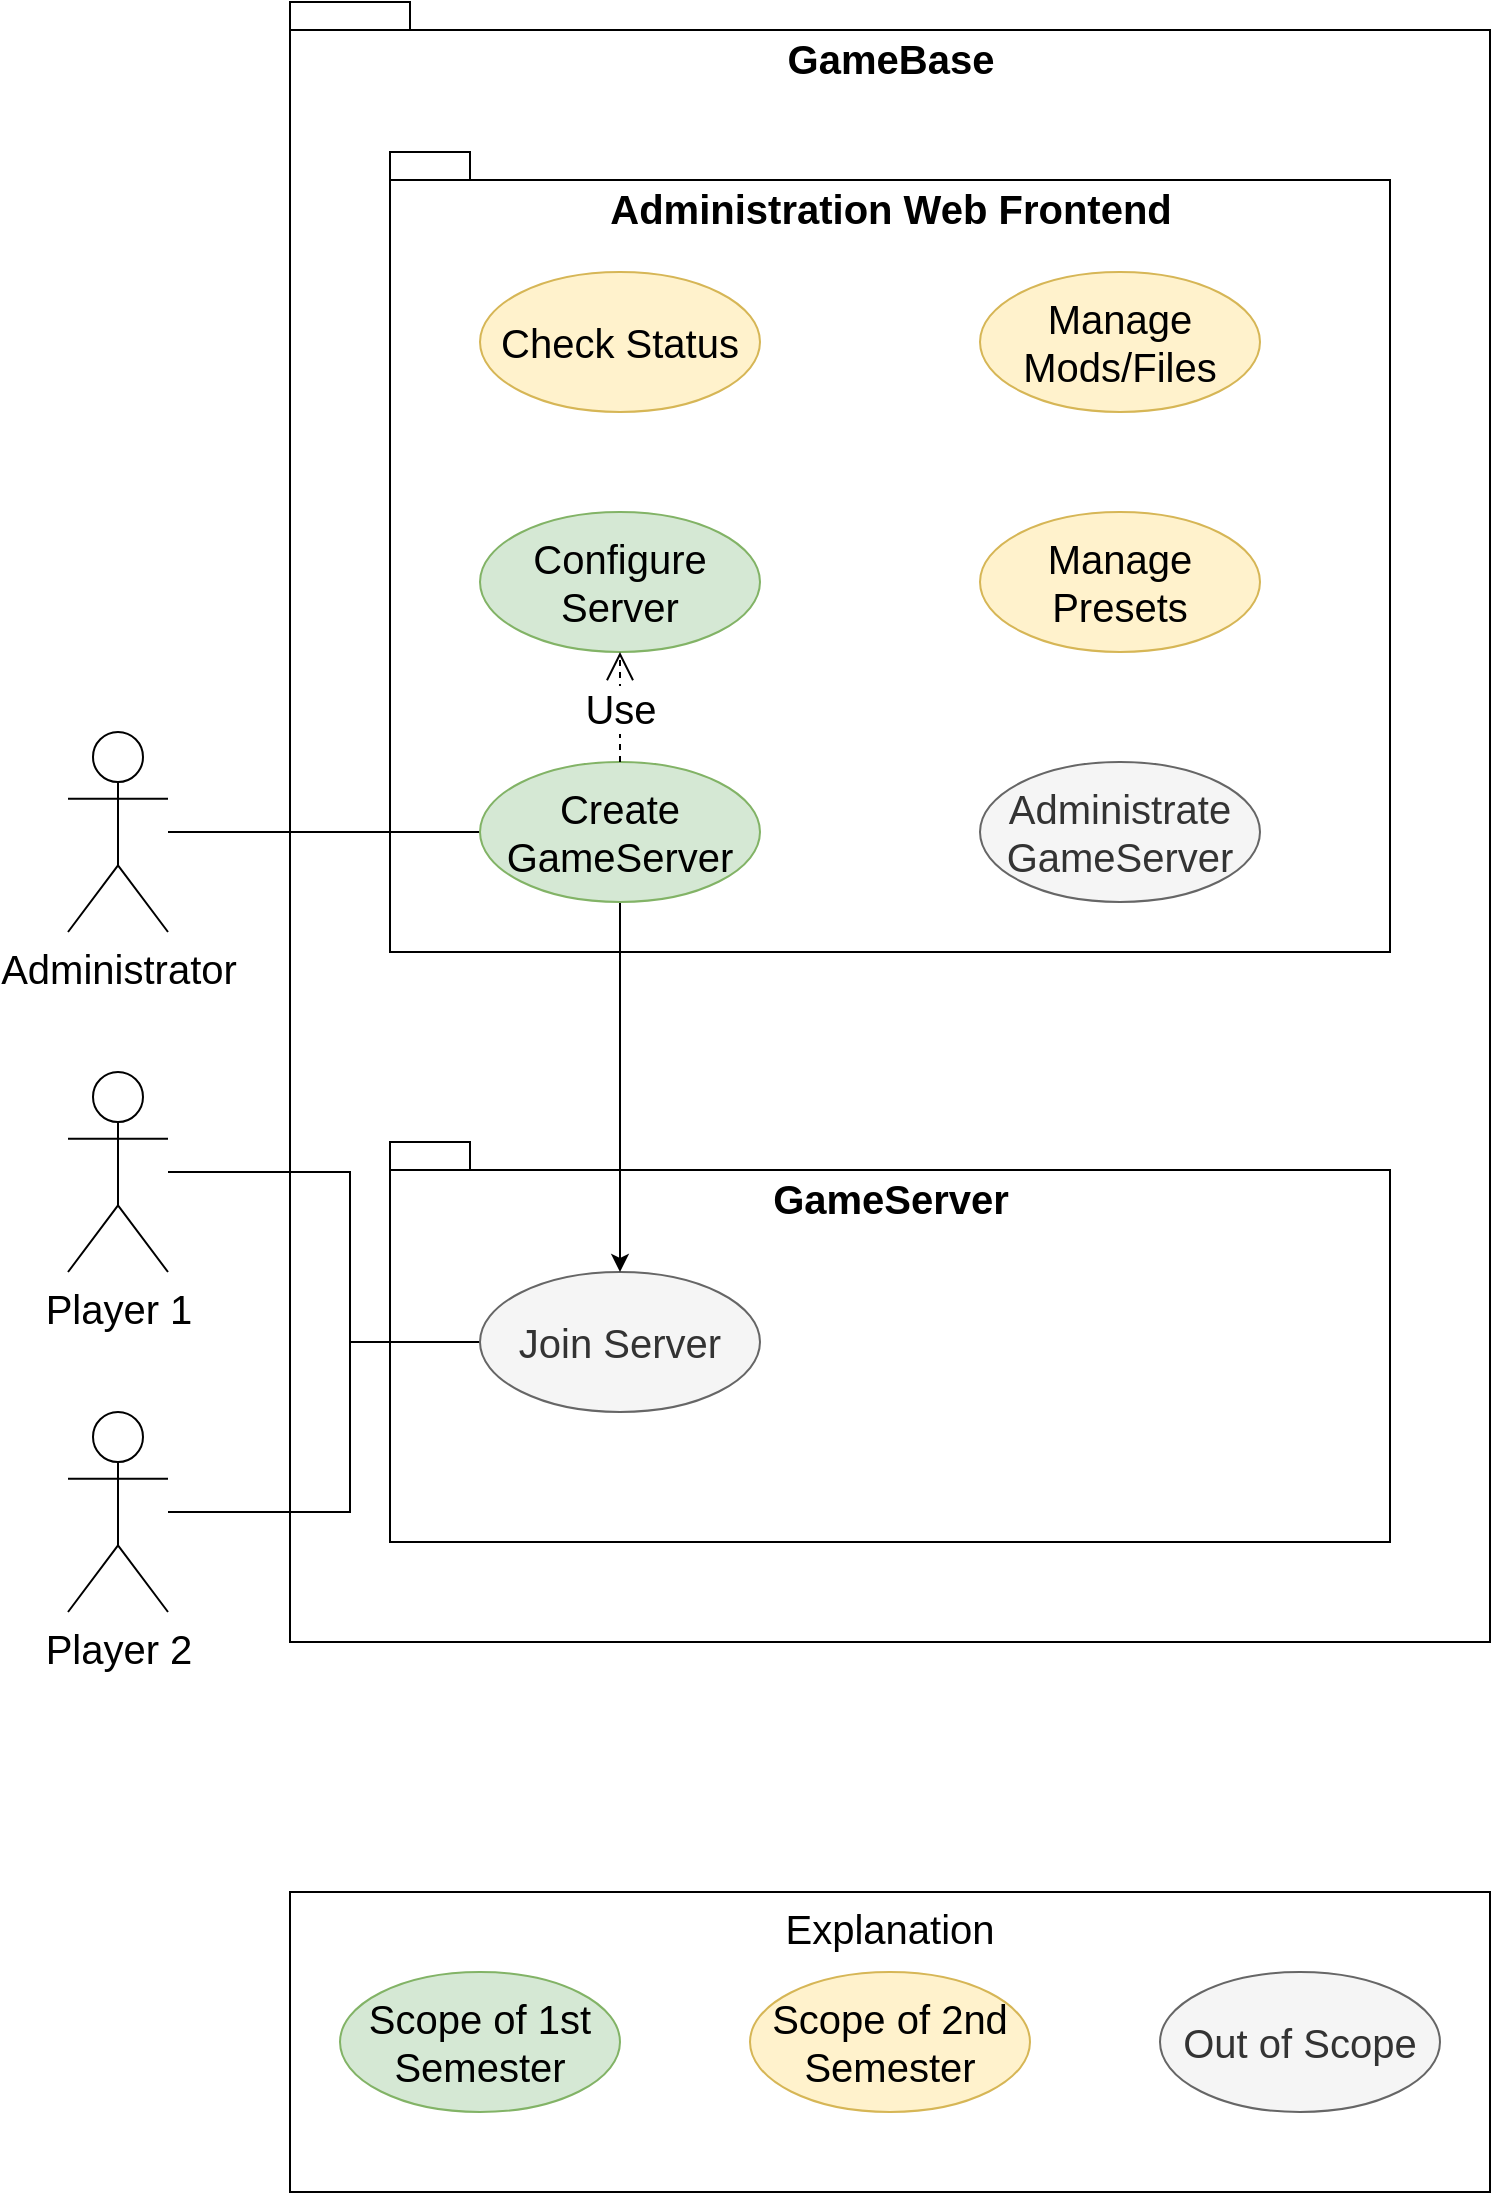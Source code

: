 <mxfile version="12.1.3" type="device" pages="1"><diagram name="Page-1" id="b5b7bab2-c9e2-2cf4-8b2a-24fd1a2a6d21"><mxGraphModel dx="2907" dy="1103" grid="1" gridSize="15" guides="1" tooltips="1" connect="1" arrows="1" fold="1" page="1" pageScale="1" pageWidth="827" pageHeight="1169" background="#ffffff" math="0" shadow="0"><root><mxCell id="0"/><mxCell id="1" parent="0"/><mxCell id="aMtUGewFgZfIobsJGwsP-12" value="GameBase" style="shape=folder;fontStyle=1;spacingTop=10;tabWidth=40;tabHeight=14;tabPosition=left;html=1;horizontal=1;verticalAlign=top;fontSize=20;" vertex="1" parent="1"><mxGeometry x="-660" y="45" width="600" height="820" as="geometry"/></mxCell><mxCell id="aMtUGewFgZfIobsJGwsP-14" value="GameServer" style="shape=folder;fontStyle=1;spacingTop=10;tabWidth=40;tabHeight=14;tabPosition=left;html=1;horizontal=1;verticalAlign=top;fontSize=20;" vertex="1" parent="1"><mxGeometry x="-610" y="615" width="500" height="200" as="geometry"/></mxCell><mxCell id="aMtUGewFgZfIobsJGwsP-13" value="Administration Web Frontend" style="shape=folder;fontStyle=1;spacingTop=10;tabWidth=40;tabHeight=14;tabPosition=left;html=1;horizontal=1;verticalAlign=top;fontSize=20;" vertex="1" parent="1"><mxGeometry x="-610" y="120" width="500" height="400" as="geometry"/></mxCell><mxCell id="aMtUGewFgZfIobsJGwsP-36" style="edgeStyle=orthogonalEdgeStyle;rounded=0;orthogonalLoop=1;jettySize=auto;html=1;entryX=0;entryY=0.5;entryDx=0;entryDy=0;endArrow=none;endFill=0;fontSize=20;" edge="1" parent="1" source="aMtUGewFgZfIobsJGwsP-1" target="aMtUGewFgZfIobsJGwsP-18"><mxGeometry relative="1" as="geometry"/></mxCell><mxCell id="aMtUGewFgZfIobsJGwsP-1" value="&lt;font style=&quot;font-size: 20px&quot;&gt;Administrator&lt;/font&gt;" style="shape=umlActor;verticalLabelPosition=bottom;labelBackgroundColor=#ffffff;verticalAlign=top;html=1;align=center;" vertex="1" parent="1"><mxGeometry x="-771" y="410" width="50" height="100" as="geometry"/></mxCell><mxCell id="aMtUGewFgZfIobsJGwsP-34" style="edgeStyle=orthogonalEdgeStyle;rounded=0;orthogonalLoop=1;jettySize=auto;html=1;entryX=0;entryY=0.5;entryDx=0;entryDy=0;endArrow=none;endFill=0;fontSize=20;" edge="1" parent="1" source="aMtUGewFgZfIobsJGwsP-7" target="aMtUGewFgZfIobsJGwsP-17"><mxGeometry relative="1" as="geometry"><mxPoint x="-565" y="470.643" as="targetPoint"/><Array as="points"><mxPoint x="-630" y="630"/><mxPoint x="-630" y="715"/></Array></mxGeometry></mxCell><mxCell id="aMtUGewFgZfIobsJGwsP-7" value="&lt;font style=&quot;font-size: 20px&quot;&gt;Player 1&lt;/font&gt;" style="shape=umlActor;verticalLabelPosition=bottom;labelBackgroundColor=#ffffff;verticalAlign=top;html=1;" vertex="1" parent="1"><mxGeometry x="-771" y="580" width="50" height="100" as="geometry"/></mxCell><mxCell id="aMtUGewFgZfIobsJGwsP-32" style="edgeStyle=orthogonalEdgeStyle;rounded=0;orthogonalLoop=1;jettySize=auto;html=1;entryX=0;entryY=0.5;entryDx=0;entryDy=0;fontSize=20;endArrow=none;endFill=0;" edge="1" parent="1" source="aMtUGewFgZfIobsJGwsP-26" target="aMtUGewFgZfIobsJGwsP-17"><mxGeometry relative="1" as="geometry"><Array as="points"><mxPoint x="-630" y="800"/><mxPoint x="-630" y="715"/></Array></mxGeometry></mxCell><mxCell id="aMtUGewFgZfIobsJGwsP-26" value="&lt;font style=&quot;font-size: 20px&quot;&gt;Player 2&lt;/font&gt;" style="shape=umlActor;verticalLabelPosition=bottom;labelBackgroundColor=#ffffff;verticalAlign=top;html=1;" vertex="1" parent="1"><mxGeometry x="-771" y="750" width="50" height="100" as="geometry"/></mxCell><mxCell id="aMtUGewFgZfIobsJGwsP-17" value="&lt;div&gt;Join Server&lt;/div&gt;" style="ellipse;whiteSpace=wrap;html=1;fontSize=20;fillColor=#f5f5f5;strokeColor=#666666;fontColor=#333333;" vertex="1" parent="1"><mxGeometry x="-565" y="680" width="140" height="70" as="geometry"/></mxCell><mxCell id="aMtUGewFgZfIobsJGwsP-20" style="edgeStyle=orthogonalEdgeStyle;rounded=0;orthogonalLoop=1;jettySize=auto;html=1;exitX=0.5;exitY=1;exitDx=0;exitDy=0;entryX=0.5;entryY=0;entryDx=0;entryDy=0;fontSize=20;" edge="1" parent="1" source="aMtUGewFgZfIobsJGwsP-18" target="aMtUGewFgZfIobsJGwsP-17"><mxGeometry relative="1" as="geometry"/></mxCell><mxCell id="aMtUGewFgZfIobsJGwsP-18" value="Create GameServer" style="ellipse;whiteSpace=wrap;html=1;fontSize=20;fillColor=#d5e8d4;strokeColor=#82b366;" vertex="1" parent="1"><mxGeometry x="-565" y="425" width="140" height="70" as="geometry"/></mxCell><mxCell id="aMtUGewFgZfIobsJGwsP-23" value="Configure Server" style="ellipse;whiteSpace=wrap;html=1;fontSize=20;fillColor=#d5e8d4;strokeColor=#82b366;" vertex="1" parent="1"><mxGeometry x="-565" y="300" width="140" height="70" as="geometry"/></mxCell><mxCell id="aMtUGewFgZfIobsJGwsP-42" value="Manage Presets" style="ellipse;whiteSpace=wrap;html=1;fontSize=20;align=center;fillColor=#fff2cc;strokeColor=#d6b656;" vertex="1" parent="1"><mxGeometry x="-315" y="300" width="140" height="70" as="geometry"/></mxCell><mxCell id="aMtUGewFgZfIobsJGwsP-43" value="Manage Mods/Files" style="ellipse;whiteSpace=wrap;html=1;fontSize=20;align=center;fillColor=#fff2cc;strokeColor=#d6b656;" vertex="1" parent="1"><mxGeometry x="-315" y="180" width="140" height="70" as="geometry"/></mxCell><mxCell id="aMtUGewFgZfIobsJGwsP-44" value="&lt;div&gt;Check Status&lt;/div&gt;" style="ellipse;whiteSpace=wrap;html=1;fontSize=20;align=center;fillColor=#fff2cc;strokeColor=#d6b656;" vertex="1" parent="1"><mxGeometry x="-565" y="180" width="140" height="70" as="geometry"/></mxCell><mxCell id="aMtUGewFgZfIobsJGwsP-45" value="Use" style="endArrow=open;endSize=12;dashed=1;html=1;fontSize=20;entryX=0.5;entryY=1;entryDx=0;entryDy=0;exitX=0.5;exitY=0;exitDx=0;exitDy=0;" edge="1" parent="1" source="aMtUGewFgZfIobsJGwsP-18" target="aMtUGewFgZfIobsJGwsP-23"><mxGeometry width="160" relative="1" as="geometry"><mxPoint x="-810" y="915" as="sourcePoint"/><mxPoint x="-650" y="915" as="targetPoint"/></mxGeometry></mxCell><mxCell id="aMtUGewFgZfIobsJGwsP-53" value="&lt;div&gt;Explanation&lt;/div&gt;" style="rounded=0;whiteSpace=wrap;html=1;fontSize=20;align=center;verticalAlign=top;" vertex="1" parent="1"><mxGeometry x="-660" y="990" width="600" height="150" as="geometry"/></mxCell><mxCell id="aMtUGewFgZfIobsJGwsP-52" value="Out of Scope" style="ellipse;whiteSpace=wrap;html=1;fontSize=20;align=center;fillColor=#f5f5f5;strokeColor=#666666;fontColor=#333333;" vertex="1" parent="1"><mxGeometry x="-225" y="1030" width="140" height="70" as="geometry"/></mxCell><mxCell id="aMtUGewFgZfIobsJGwsP-48" value="Scope of 1st Semester" style="ellipse;whiteSpace=wrap;html=1;fontSize=20;align=center;fillColor=#d5e8d4;strokeColor=#82b366;" vertex="1" parent="1"><mxGeometry x="-635" y="1030" width="140" height="70" as="geometry"/></mxCell><mxCell id="aMtUGewFgZfIobsJGwsP-49" value="Scope of 2nd Semester" style="ellipse;whiteSpace=wrap;html=1;fontSize=20;align=center;fillColor=#fff2cc;strokeColor=#d6b656;" vertex="1" parent="1"><mxGeometry x="-430" y="1030" width="140" height="70" as="geometry"/></mxCell><mxCell id="aMtUGewFgZfIobsJGwsP-55" value="Administrate GameServer" style="ellipse;whiteSpace=wrap;html=1;fontSize=20;align=center;fillColor=#f5f5f5;strokeColor=#666666;fontColor=#333333;" vertex="1" parent="1"><mxGeometry x="-315" y="425" width="140" height="70" as="geometry"/></mxCell></root></mxGraphModel></diagram></mxfile>